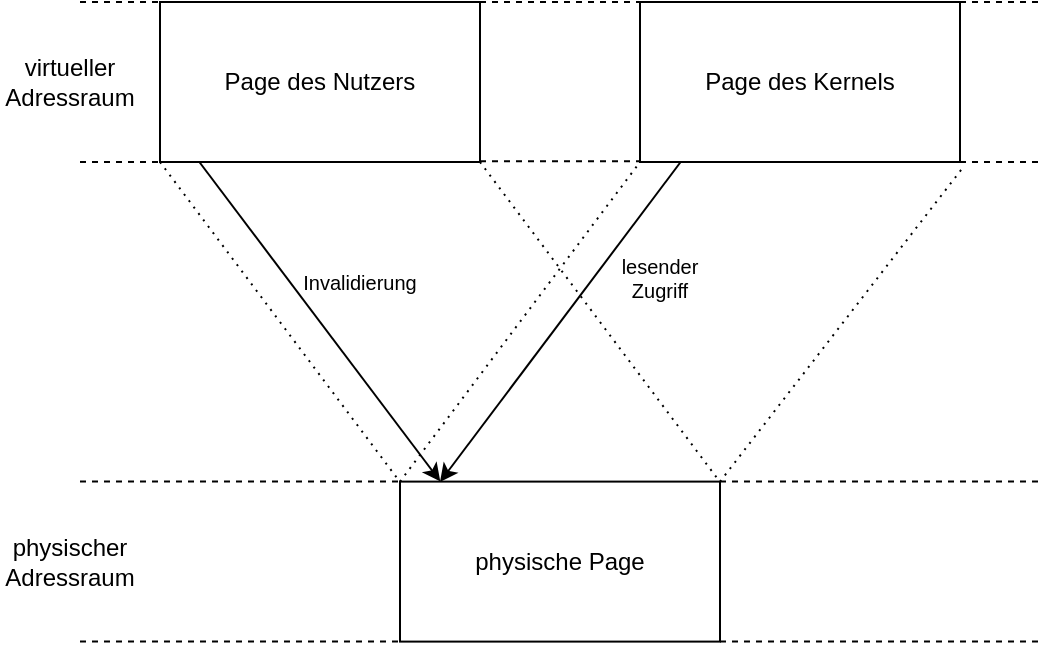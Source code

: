 <mxfile version="14.5.1" type="device"><diagram id="T0srKdhiKVr64_R-Qwra" name="Page-1"><mxGraphModel dx="687" dy="407" grid="1" gridSize="10" guides="1" tooltips="1" connect="1" arrows="1" fold="1" page="1" pageScale="1" pageWidth="583" pageHeight="413" math="0" shadow="0"><root><mxCell id="0"/><mxCell id="1" parent="0"/><mxCell id="V15FAt0eDJK752YFsc1M-2" value="Page des Nutzers" style="rounded=0;whiteSpace=wrap;html=1;" vertex="1" parent="1"><mxGeometry x="120" y="40" width="160" height="80" as="geometry"/></mxCell><mxCell id="V15FAt0eDJK752YFsc1M-3" value="virtueller Adressraum" style="text;html=1;strokeColor=none;fillColor=none;align=center;verticalAlign=middle;whiteSpace=wrap;rounded=0;" vertex="1" parent="1"><mxGeometry x="40" y="65" width="70" height="30" as="geometry"/></mxCell><mxCell id="V15FAt0eDJK752YFsc1M-4" value="physischer Adressraum" style="text;html=1;strokeColor=none;fillColor=none;align=center;verticalAlign=middle;whiteSpace=wrap;rounded=0;" vertex="1" parent="1"><mxGeometry x="40" y="304.8" width="70" height="30" as="geometry"/></mxCell><mxCell id="V15FAt0eDJK752YFsc1M-5" value="" style="endArrow=none;dashed=1;html=1;" edge="1" parent="1"><mxGeometry width="50" height="50" relative="1" as="geometry"><mxPoint x="80" y="40" as="sourcePoint"/><mxPoint x="120" y="40" as="targetPoint"/></mxGeometry></mxCell><mxCell id="V15FAt0eDJK752YFsc1M-6" value="" style="endArrow=none;dashed=1;html=1;" edge="1" parent="1"><mxGeometry width="50" height="50" relative="1" as="geometry"><mxPoint x="80" y="120" as="sourcePoint"/><mxPoint x="120" y="120" as="targetPoint"/></mxGeometry></mxCell><mxCell id="V15FAt0eDJK752YFsc1M-7" value="" style="endArrow=none;dashed=1;html=1;" edge="1" parent="1"><mxGeometry width="50" height="50" relative="1" as="geometry"><mxPoint x="520" y="40" as="sourcePoint"/><mxPoint x="560" y="40" as="targetPoint"/></mxGeometry></mxCell><mxCell id="V15FAt0eDJK752YFsc1M-8" value="" style="endArrow=none;dashed=1;html=1;" edge="1" parent="1"><mxGeometry width="50" height="50" relative="1" as="geometry"><mxPoint x="520" y="120" as="sourcePoint"/><mxPoint x="560" y="120" as="targetPoint"/></mxGeometry></mxCell><mxCell id="V15FAt0eDJK752YFsc1M-9" value="physische Page" style="rounded=0;whiteSpace=wrap;html=1;" vertex="1" parent="1"><mxGeometry x="240" y="279.8" width="160" height="80" as="geometry"/></mxCell><mxCell id="V15FAt0eDJK752YFsc1M-10" value="" style="endArrow=none;dashed=1;html=1;entryX=0;entryY=0;entryDx=0;entryDy=0;" edge="1" parent="1" target="V15FAt0eDJK752YFsc1M-9"><mxGeometry width="50" height="50" relative="1" as="geometry"><mxPoint x="80" y="279.8" as="sourcePoint"/><mxPoint x="120" y="279.8" as="targetPoint"/></mxGeometry></mxCell><mxCell id="V15FAt0eDJK752YFsc1M-11" value="" style="endArrow=none;dashed=1;html=1;entryX=0;entryY=1;entryDx=0;entryDy=0;" edge="1" parent="1" target="V15FAt0eDJK752YFsc1M-9"><mxGeometry width="50" height="50" relative="1" as="geometry"><mxPoint x="80" y="359.8" as="sourcePoint"/><mxPoint x="120" y="359.8" as="targetPoint"/></mxGeometry></mxCell><mxCell id="V15FAt0eDJK752YFsc1M-12" value="" style="endArrow=none;dashed=1;html=1;exitX=1;exitY=0;exitDx=0;exitDy=0;" edge="1" parent="1" source="V15FAt0eDJK752YFsc1M-9"><mxGeometry width="50" height="50" relative="1" as="geometry"><mxPoint x="520" y="279.8" as="sourcePoint"/><mxPoint x="560" y="279.8" as="targetPoint"/></mxGeometry></mxCell><mxCell id="V15FAt0eDJK752YFsc1M-13" value="" style="endArrow=none;dashed=1;html=1;exitX=1;exitY=1;exitDx=0;exitDy=0;" edge="1" parent="1" source="V15FAt0eDJK752YFsc1M-9"><mxGeometry width="50" height="50" relative="1" as="geometry"><mxPoint x="520" y="359.8" as="sourcePoint"/><mxPoint x="560" y="359.8" as="targetPoint"/></mxGeometry></mxCell><mxCell id="V15FAt0eDJK752YFsc1M-14" value="Page des Kernels" style="rounded=0;whiteSpace=wrap;html=1;" vertex="1" parent="1"><mxGeometry x="360" y="40" width="160" height="80" as="geometry"/></mxCell><mxCell id="V15FAt0eDJK752YFsc1M-15" value="" style="endArrow=none;dashed=1;html=1;entryX=0;entryY=0;entryDx=0;entryDy=0;" edge="1" parent="1" target="V15FAt0eDJK752YFsc1M-14"><mxGeometry width="50" height="50" relative="1" as="geometry"><mxPoint x="280" y="40" as="sourcePoint"/><mxPoint x="320" y="40" as="targetPoint"/></mxGeometry></mxCell><mxCell id="V15FAt0eDJK752YFsc1M-16" value="" style="endArrow=none;dashed=1;html=1;entryX=0;entryY=0;entryDx=0;entryDy=0;" edge="1" parent="1"><mxGeometry width="50" height="50" relative="1" as="geometry"><mxPoint x="280" y="119.6" as="sourcePoint"/><mxPoint x="360" y="119.6" as="targetPoint"/></mxGeometry></mxCell><mxCell id="V15FAt0eDJK752YFsc1M-17" value="" style="endArrow=none;dashed=1;html=1;dashPattern=1 3;strokeWidth=1;" edge="1" parent="1"><mxGeometry width="50" height="50" relative="1" as="geometry"><mxPoint x="120" y="120" as="sourcePoint"/><mxPoint x="240" y="280" as="targetPoint"/></mxGeometry></mxCell><mxCell id="V15FAt0eDJK752YFsc1M-18" value="" style="endArrow=none;dashed=1;html=1;dashPattern=1 3;strokeWidth=1;" edge="1" parent="1"><mxGeometry width="50" height="50" relative="1" as="geometry"><mxPoint x="280" y="120" as="sourcePoint"/><mxPoint x="400" y="280" as="targetPoint"/></mxGeometry></mxCell><mxCell id="V15FAt0eDJK752YFsc1M-19" value="" style="endArrow=none;dashed=1;html=1;dashPattern=1 3;strokeWidth=1;exitX=0;exitY=0;exitDx=0;exitDy=0;" edge="1" parent="1" source="V15FAt0eDJK752YFsc1M-9"><mxGeometry width="50" height="50" relative="1" as="geometry"><mxPoint x="310" y="170" as="sourcePoint"/><mxPoint x="360" y="120" as="targetPoint"/></mxGeometry></mxCell><mxCell id="V15FAt0eDJK752YFsc1M-20" value="" style="endArrow=none;dashed=1;html=1;dashPattern=1 3;strokeWidth=1;entryX=1.009;entryY=1.035;entryDx=0;entryDy=0;entryPerimeter=0;" edge="1" parent="1" target="V15FAt0eDJK752YFsc1M-14"><mxGeometry width="50" height="50" relative="1" as="geometry"><mxPoint x="400" y="279.8" as="sourcePoint"/><mxPoint x="450" y="229.8" as="targetPoint"/></mxGeometry></mxCell><mxCell id="V15FAt0eDJK752YFsc1M-22" value="" style="endArrow=classic;html=1;strokeWidth=1;exitX=0.123;exitY=1;exitDx=0;exitDy=0;exitPerimeter=0;endFill=1;entryX=0.126;entryY=-0.001;entryDx=0;entryDy=0;entryPerimeter=0;" edge="1" parent="1" source="V15FAt0eDJK752YFsc1M-2" target="V15FAt0eDJK752YFsc1M-9"><mxGeometry width="50" height="50" relative="1" as="geometry"><mxPoint x="140" y="130" as="sourcePoint"/><mxPoint x="260" y="278" as="targetPoint"/></mxGeometry></mxCell><mxCell id="V15FAt0eDJK752YFsc1M-23" value="" style="endArrow=classic;html=1;strokeWidth=1;exitX=0.127;exitY=1;exitDx=0;exitDy=0;exitPerimeter=0;endFill=1;entryX=0.125;entryY=0.002;entryDx=0;entryDy=0;entryPerimeter=0;" edge="1" parent="1" source="V15FAt0eDJK752YFsc1M-14" target="V15FAt0eDJK752YFsc1M-9"><mxGeometry width="50" height="50" relative="1" as="geometry"><mxPoint x="290" y="210" as="sourcePoint"/><mxPoint x="260" y="278" as="targetPoint"/></mxGeometry></mxCell><mxCell id="V15FAt0eDJK752YFsc1M-24" value="Invalidierung" style="text;html=1;strokeColor=none;fillColor=none;align=center;verticalAlign=middle;whiteSpace=wrap;rounded=0;fontSize=10;" vertex="1" parent="1"><mxGeometry x="190" y="170" width="60" height="20" as="geometry"/></mxCell><mxCell id="V15FAt0eDJK752YFsc1M-25" value="lesender Zugriff" style="text;html=1;strokeColor=none;fillColor=none;align=center;verticalAlign=middle;whiteSpace=wrap;rounded=0;fontSize=10;" vertex="1" parent="1"><mxGeometry x="350" y="165" width="40" height="25" as="geometry"/></mxCell></root></mxGraphModel></diagram></mxfile>